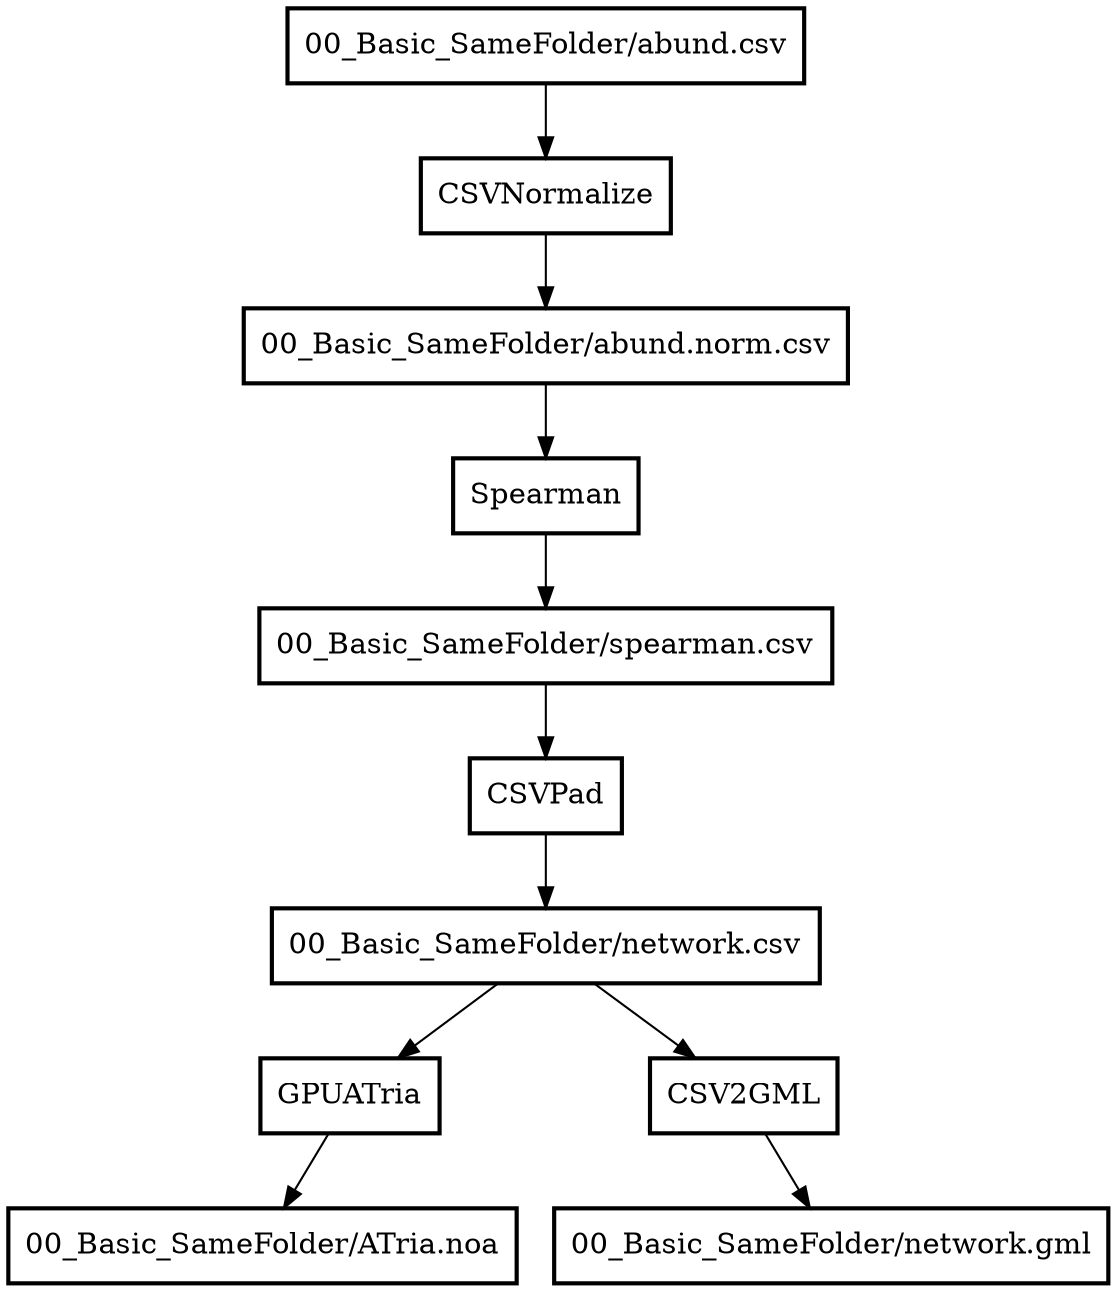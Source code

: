 digraph G {
	node [style=bold, shape=box];
	"00_Basic_SameFolder/abund.csv"->"CSVNormalize"->"00_Basic_SameFolder/abund.norm.csv";
	"00_Basic_SameFolder/abund.norm.csv"->"Spearman"->"00_Basic_SameFolder/spearman.csv";
	"00_Basic_SameFolder/spearman.csv"->"CSVPad"->"00_Basic_SameFolder/network.csv";
	"00_Basic_SameFolder/network.csv"->"GPUATria"->"00_Basic_SameFolder/ATria.noa";
	"00_Basic_SameFolder/network.csv"->"CSV2GML"->"00_Basic_SameFolder/network.gml";
}
